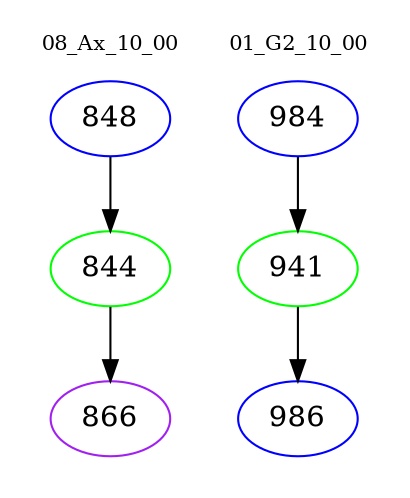 digraph{
subgraph cluster_0 {
color = white
label = "08_Ax_10_00";
fontsize=10;
T0_848 [label="848", color="blue"]
T0_848 -> T0_844 [color="black"]
T0_844 [label="844", color="green"]
T0_844 -> T0_866 [color="black"]
T0_866 [label="866", color="purple"]
}
subgraph cluster_1 {
color = white
label = "01_G2_10_00";
fontsize=10;
T1_984 [label="984", color="blue"]
T1_984 -> T1_941 [color="black"]
T1_941 [label="941", color="green"]
T1_941 -> T1_986 [color="black"]
T1_986 [label="986", color="blue"]
}
}
